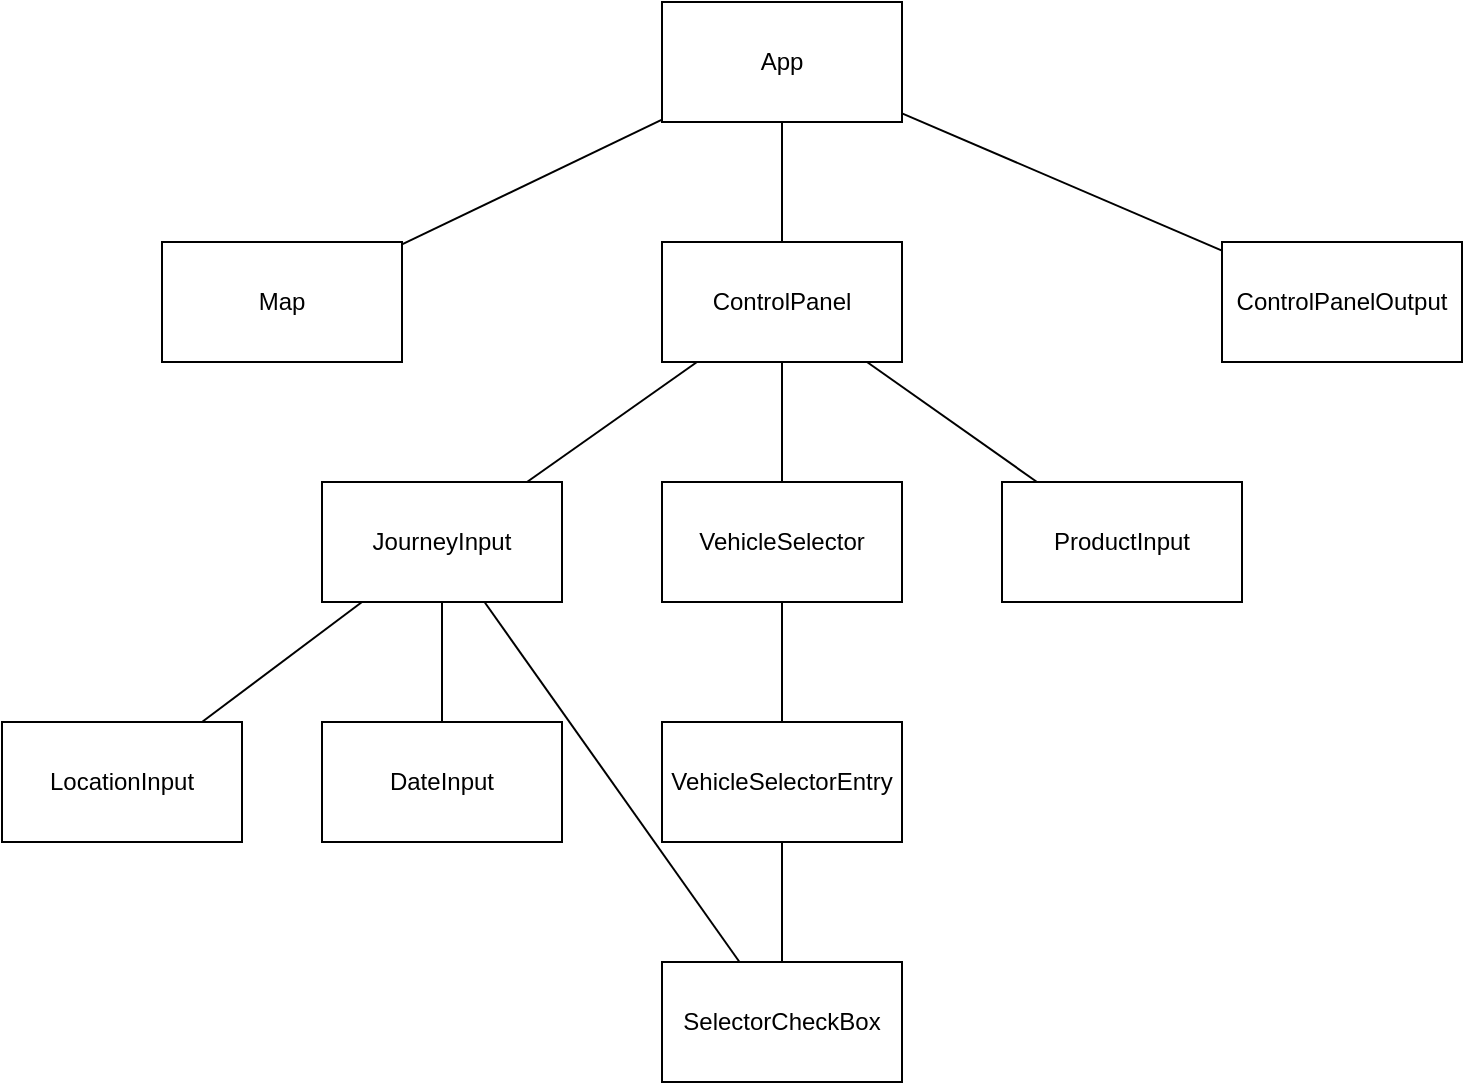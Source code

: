 <mxfile version="12.9.1" type="device"><diagram id="WHOr8N94qW-_Q8N8nKQ-" name="Page-1"><mxGraphModel dx="782" dy="437" grid="1" gridSize="10" guides="1" tooltips="1" connect="1" arrows="1" fold="1" page="1" pageScale="1" pageWidth="827" pageHeight="1169" math="0" shadow="0"><root><mxCell id="0"/><mxCell id="1" parent="0"/><mxCell id="5lQ9RXaukaBjUwl001Qb-1" value="App" style="rounded=0;whiteSpace=wrap;html=1;" vertex="1" parent="1"><mxGeometry x="330" width="120" height="60" as="geometry"/></mxCell><mxCell id="5lQ9RXaukaBjUwl001Qb-2" value="Map" style="rounded=0;whiteSpace=wrap;html=1;" vertex="1" parent="1"><mxGeometry x="80" y="120" width="120" height="60" as="geometry"/></mxCell><mxCell id="5lQ9RXaukaBjUwl001Qb-3" value="ControlPanel" style="rounded=0;whiteSpace=wrap;html=1;" vertex="1" parent="1"><mxGeometry x="330" y="120" width="120" height="60" as="geometry"/></mxCell><mxCell id="5lQ9RXaukaBjUwl001Qb-4" value="ControlPanelOutput" style="rounded=0;whiteSpace=wrap;html=1;" vertex="1" parent="1"><mxGeometry x="610" y="120" width="120" height="60" as="geometry"/></mxCell><mxCell id="5lQ9RXaukaBjUwl001Qb-11" value="JourneyInput" style="rounded=0;whiteSpace=wrap;html=1;" vertex="1" parent="1"><mxGeometry x="160" y="240" width="120" height="60" as="geometry"/></mxCell><mxCell id="5lQ9RXaukaBjUwl001Qb-12" value="LocationInput" style="rounded=0;whiteSpace=wrap;html=1;" vertex="1" parent="1"><mxGeometry y="360" width="120" height="60" as="geometry"/></mxCell><mxCell id="5lQ9RXaukaBjUwl001Qb-13" value="DateInput" style="rounded=0;whiteSpace=wrap;html=1;" vertex="1" parent="1"><mxGeometry x="160" y="360" width="120" height="60" as="geometry"/></mxCell><mxCell id="5lQ9RXaukaBjUwl001Qb-14" value="VehicleSelector" style="rounded=0;whiteSpace=wrap;html=1;" vertex="1" parent="1"><mxGeometry x="330" y="240" width="120" height="60" as="geometry"/></mxCell><mxCell id="5lQ9RXaukaBjUwl001Qb-15" value="VehicleSelectorEntry" style="rounded=0;whiteSpace=wrap;html=1;" vertex="1" parent="1"><mxGeometry x="330" y="360" width="120" height="60" as="geometry"/></mxCell><mxCell id="5lQ9RXaukaBjUwl001Qb-16" value="SelectorCheckBox" style="rounded=0;whiteSpace=wrap;html=1;" vertex="1" parent="1"><mxGeometry x="330" y="480" width="120" height="60" as="geometry"/></mxCell><mxCell id="5lQ9RXaukaBjUwl001Qb-17" value="ProductInput" style="rounded=0;whiteSpace=wrap;html=1;" vertex="1" parent="1"><mxGeometry x="500" y="240" width="120" height="60" as="geometry"/></mxCell><mxCell id="5lQ9RXaukaBjUwl001Qb-18" value="" style="endArrow=none;html=1;" edge="1" parent="1" source="5lQ9RXaukaBjUwl001Qb-2" target="5lQ9RXaukaBjUwl001Qb-1"><mxGeometry width="50" height="50" relative="1" as="geometry"><mxPoint x="350" y="250" as="sourcePoint"/><mxPoint x="400" y="200" as="targetPoint"/></mxGeometry></mxCell><mxCell id="5lQ9RXaukaBjUwl001Qb-19" value="" style="endArrow=none;html=1;" edge="1" parent="1" source="5lQ9RXaukaBjUwl001Qb-3" target="5lQ9RXaukaBjUwl001Qb-1"><mxGeometry width="50" height="50" relative="1" as="geometry"><mxPoint x="350" y="250" as="sourcePoint"/><mxPoint x="400" y="200" as="targetPoint"/></mxGeometry></mxCell><mxCell id="5lQ9RXaukaBjUwl001Qb-20" value="" style="endArrow=none;html=1;" edge="1" parent="1" source="5lQ9RXaukaBjUwl001Qb-4" target="5lQ9RXaukaBjUwl001Qb-1"><mxGeometry width="50" height="50" relative="1" as="geometry"><mxPoint x="350" y="250" as="sourcePoint"/><mxPoint x="400" y="200" as="targetPoint"/></mxGeometry></mxCell><mxCell id="5lQ9RXaukaBjUwl001Qb-21" value="" style="endArrow=none;html=1;" edge="1" parent="1" source="5lQ9RXaukaBjUwl001Qb-11" target="5lQ9RXaukaBjUwl001Qb-3"><mxGeometry width="50" height="50" relative="1" as="geometry"><mxPoint x="350" y="250" as="sourcePoint"/><mxPoint x="400" y="200" as="targetPoint"/></mxGeometry></mxCell><mxCell id="5lQ9RXaukaBjUwl001Qb-22" value="" style="endArrow=none;html=1;" edge="1" parent="1" source="5lQ9RXaukaBjUwl001Qb-14" target="5lQ9RXaukaBjUwl001Qb-3"><mxGeometry width="50" height="50" relative="1" as="geometry"><mxPoint x="350" y="250" as="sourcePoint"/><mxPoint x="400" y="200" as="targetPoint"/></mxGeometry></mxCell><mxCell id="5lQ9RXaukaBjUwl001Qb-23" value="" style="endArrow=none;html=1;" edge="1" parent="1" source="5lQ9RXaukaBjUwl001Qb-17" target="5lQ9RXaukaBjUwl001Qb-3"><mxGeometry width="50" height="50" relative="1" as="geometry"><mxPoint x="350" y="250" as="sourcePoint"/><mxPoint x="400" y="200" as="targetPoint"/></mxGeometry></mxCell><mxCell id="5lQ9RXaukaBjUwl001Qb-24" value="" style="endArrow=none;html=1;" edge="1" parent="1" source="5lQ9RXaukaBjUwl001Qb-15" target="5lQ9RXaukaBjUwl001Qb-14"><mxGeometry width="50" height="50" relative="1" as="geometry"><mxPoint x="350" y="350" as="sourcePoint"/><mxPoint x="400" y="300" as="targetPoint"/></mxGeometry></mxCell><mxCell id="5lQ9RXaukaBjUwl001Qb-25" value="" style="endArrow=none;html=1;" edge="1" parent="1" source="5lQ9RXaukaBjUwl001Qb-16" target="5lQ9RXaukaBjUwl001Qb-15"><mxGeometry width="50" height="50" relative="1" as="geometry"><mxPoint x="350" y="350" as="sourcePoint"/><mxPoint x="400" y="300" as="targetPoint"/></mxGeometry></mxCell><mxCell id="5lQ9RXaukaBjUwl001Qb-26" value="" style="endArrow=none;html=1;" edge="1" parent="1" source="5lQ9RXaukaBjUwl001Qb-13" target="5lQ9RXaukaBjUwl001Qb-11"><mxGeometry width="50" height="50" relative="1" as="geometry"><mxPoint x="350" y="350" as="sourcePoint"/><mxPoint x="400" y="300" as="targetPoint"/></mxGeometry></mxCell><mxCell id="5lQ9RXaukaBjUwl001Qb-27" value="" style="endArrow=none;html=1;" edge="1" parent="1" source="5lQ9RXaukaBjUwl001Qb-12" target="5lQ9RXaukaBjUwl001Qb-11"><mxGeometry width="50" height="50" relative="1" as="geometry"><mxPoint x="350" y="350" as="sourcePoint"/><mxPoint x="400" y="300" as="targetPoint"/></mxGeometry></mxCell><mxCell id="5lQ9RXaukaBjUwl001Qb-28" value="" style="endArrow=none;html=1;" edge="1" parent="1" source="5lQ9RXaukaBjUwl001Qb-16" target="5lQ9RXaukaBjUwl001Qb-11"><mxGeometry width="50" height="50" relative="1" as="geometry"><mxPoint x="350" y="350" as="sourcePoint"/><mxPoint x="400" y="300" as="targetPoint"/></mxGeometry></mxCell></root></mxGraphModel></diagram></mxfile>